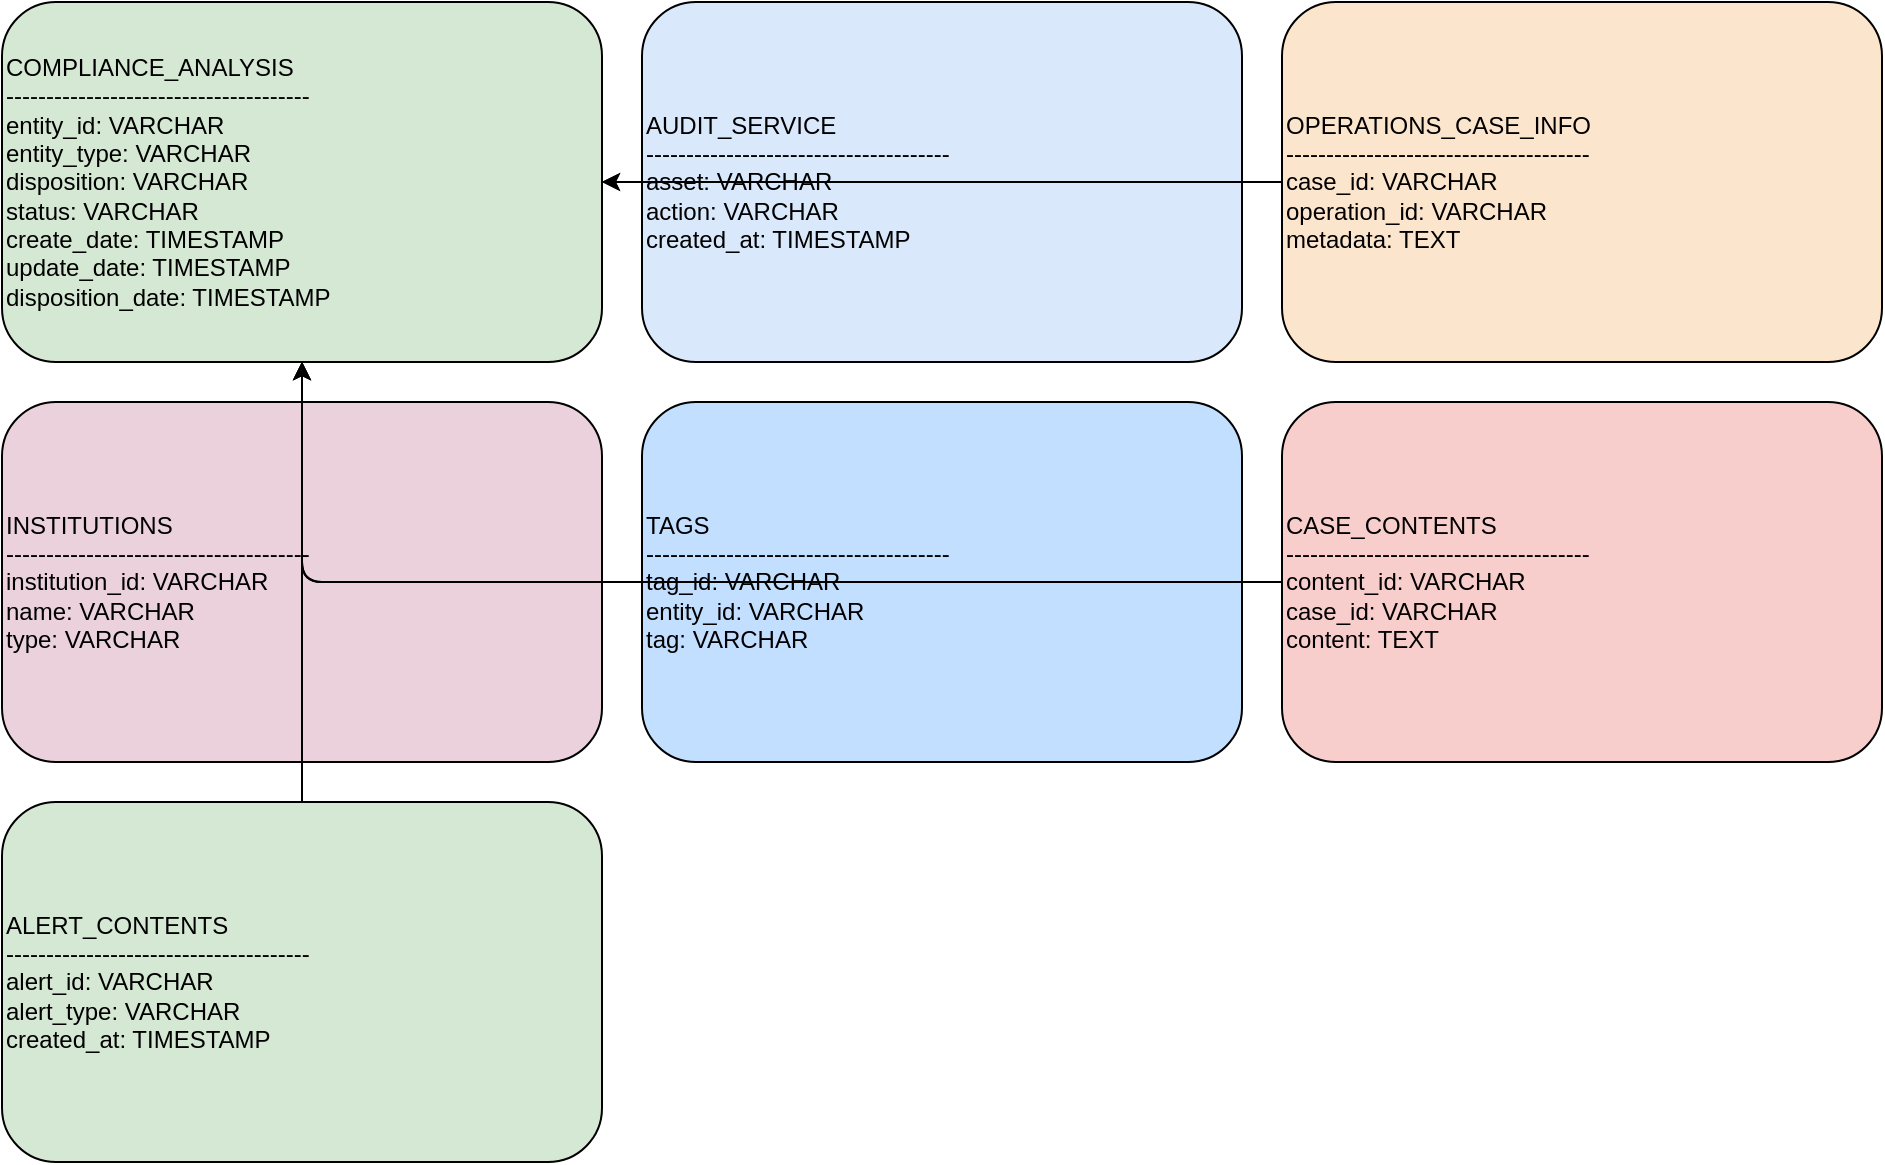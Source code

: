 <mxfile>
    <diagram id="iVekBcb1NkvXeIllcZU1" name="Page-1">
        <mxGraphModel dx="1189" dy="524" grid="1" gridSize="10" guides="1" tooltips="1" connect="1" arrows="1" fold="1" page="1" pageScale="1" pageWidth="850" pageHeight="1100" math="0" shadow="0">
            <root>
                <mxCell id="0"/>
                <mxCell id="1" parent="0"/>
                <mxCell id="PwDbV6gPuvDHj0Wz_XX9-1" value="COMPLIANCE_ANALYSIS&#10;--------------------------------------&#10;entity_id: VARCHAR&#10;entity_type: VARCHAR&#10;disposition: VARCHAR&#10;status: VARCHAR&#10;create_date: TIMESTAMP&#10;update_date: TIMESTAMP&#10;disposition_date: TIMESTAMP" style="rounded=1;whiteSpace=wrap;html=1;fillColor=#d5e8d4;align=left;" vertex="1" parent="1">
                    <mxGeometry x="20" y="20" width="300" height="180" as="geometry"/>
                </mxCell>
                <mxCell id="PwDbV6gPuvDHj0Wz_XX9-2" value="AUDIT_SERVICE&#10;--------------------------------------&#10;asset: VARCHAR&#10;action: VARCHAR&#10;created_at: TIMESTAMP" style="rounded=1;whiteSpace=wrap;html=1;fillColor=#dae8fc;align=left;" vertex="1" parent="1">
                    <mxGeometry x="340" y="20" width="300" height="180" as="geometry"/>
                </mxCell>
                <mxCell id="PwDbV6gPuvDHj0Wz_XX9-3" value="OPERATIONS_CASE_INFO&#10;--------------------------------------&#10;case_id: VARCHAR&#10;operation_id: VARCHAR&#10;metadata: TEXT" style="rounded=1;whiteSpace=wrap;html=1;fillColor=#fce5cd;align=left;" vertex="1" parent="1">
                    <mxGeometry x="660" y="20" width="300" height="180" as="geometry"/>
                </mxCell>
                <mxCell id="PwDbV6gPuvDHj0Wz_XX9-4" value="INSTITUTIONS&#10;--------------------------------------&#10;institution_id: VARCHAR&#10;name: VARCHAR&#10;type: VARCHAR" style="rounded=1;whiteSpace=wrap;html=1;fillColor=#ead1dc;align=left;" vertex="1" parent="1">
                    <mxGeometry x="20" y="220" width="300" height="180" as="geometry"/>
                </mxCell>
                <mxCell id="PwDbV6gPuvDHj0Wz_XX9-5" value="TAGS&#10;--------------------------------------&#10;tag_id: VARCHAR&#10;entity_id: VARCHAR&#10;tag: VARCHAR" style="rounded=1;whiteSpace=wrap;html=1;fillColor=#c2dfff;align=left;" vertex="1" parent="1">
                    <mxGeometry x="340" y="220" width="300" height="180" as="geometry"/>
                </mxCell>
                <mxCell id="PwDbV6gPuvDHj0Wz_XX9-6" value="CASE_CONTENTS&#10;--------------------------------------&#10;content_id: VARCHAR&#10;case_id: VARCHAR&#10;content: TEXT" style="rounded=1;whiteSpace=wrap;html=1;fillColor=#f8cecc;align=left;" vertex="1" parent="1">
                    <mxGeometry x="660" y="220" width="300" height="180" as="geometry"/>
                </mxCell>
                <mxCell id="PwDbV6gPuvDHj0Wz_XX9-7" value="ALERT_CONTENTS&#10;--------------------------------------&#10;alert_id: VARCHAR&#10;alert_type: VARCHAR&#10;created_at: TIMESTAMP" style="rounded=1;whiteSpace=wrap;html=1;fillColor=#d5e8d4;align=left;" vertex="1" parent="1">
                    <mxGeometry x="20" y="420" width="300" height="180" as="geometry"/>
                </mxCell>
                <mxCell id="PwDbV6gPuvDHj0Wz_XX9-8" style="edgeStyle=orthogonalEdgeStyle;endArrow=classic;html=1;" edge="1" parent="1" source="PwDbV6gPuvDHj0Wz_XX9-2" target="PwDbV6gPuvDHj0Wz_XX9-1">
                    <mxGeometry relative="1" as="geometry"/>
                </mxCell>
                <mxCell id="PwDbV6gPuvDHj0Wz_XX9-9" style="edgeStyle=orthogonalEdgeStyle;endArrow=classic;html=1;" edge="1" parent="1" source="PwDbV6gPuvDHj0Wz_XX9-3" target="PwDbV6gPuvDHj0Wz_XX9-1">
                    <mxGeometry relative="1" as="geometry"/>
                </mxCell>
                <mxCell id="PwDbV6gPuvDHj0Wz_XX9-10" style="edgeStyle=orthogonalEdgeStyle;endArrow=classic;html=1;" edge="1" parent="1" source="PwDbV6gPuvDHj0Wz_XX9-4" target="PwDbV6gPuvDHj0Wz_XX9-1">
                    <mxGeometry relative="1" as="geometry"/>
                </mxCell>
                <mxCell id="PwDbV6gPuvDHj0Wz_XX9-11" style="edgeStyle=orthogonalEdgeStyle;endArrow=classic;html=1;" edge="1" parent="1" source="PwDbV6gPuvDHj0Wz_XX9-5" target="PwDbV6gPuvDHj0Wz_XX9-1">
                    <mxGeometry relative="1" as="geometry"/>
                </mxCell>
                <mxCell id="PwDbV6gPuvDHj0Wz_XX9-12" style="edgeStyle=orthogonalEdgeStyle;endArrow=classic;html=1;" edge="1" parent="1" source="PwDbV6gPuvDHj0Wz_XX9-6" target="PwDbV6gPuvDHj0Wz_XX9-1">
                    <mxGeometry relative="1" as="geometry"/>
                </mxCell>
                <mxCell id="PwDbV6gPuvDHj0Wz_XX9-13" style="edgeStyle=orthogonalEdgeStyle;endArrow=classic;html=1;" edge="1" parent="1" source="PwDbV6gPuvDHj0Wz_XX9-7" target="PwDbV6gPuvDHj0Wz_XX9-1">
                    <mxGeometry relative="1" as="geometry"/>
                </mxCell>
            </root>
        </mxGraphModel>
    </diagram>
</mxfile>